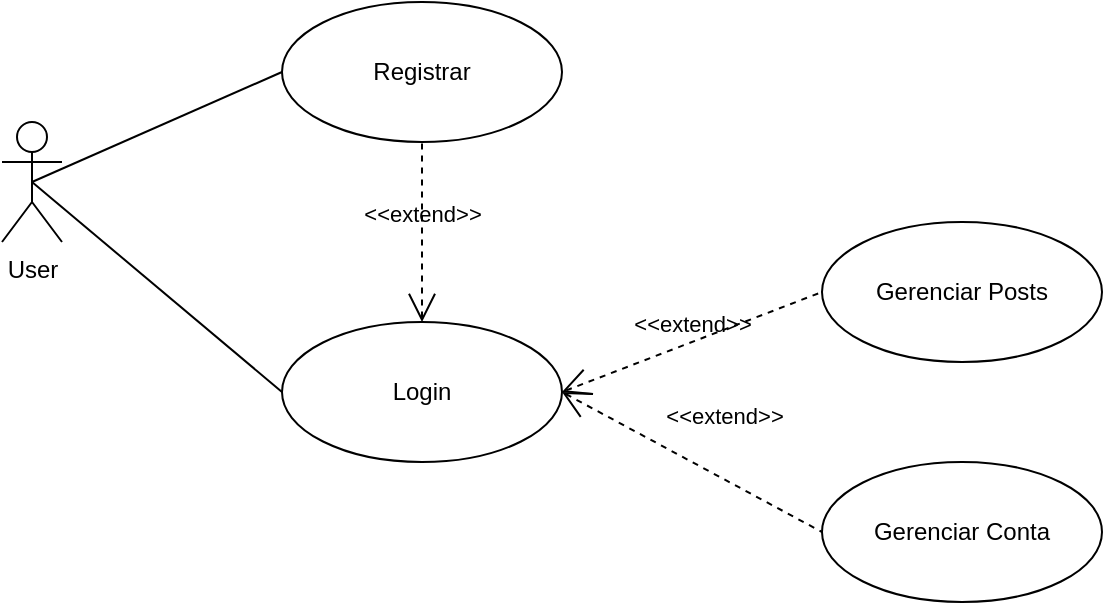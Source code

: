 <mxfile version="26.0.4">
  <diagram name="Página-1" id="XaNIidxgR__sQB3zcJfV">
    <mxGraphModel dx="1434" dy="844" grid="1" gridSize="10" guides="1" tooltips="1" connect="1" arrows="1" fold="1" page="1" pageScale="1" pageWidth="827" pageHeight="1169" math="0" shadow="0">
      <root>
        <mxCell id="0" />
        <mxCell id="1" parent="0" />
        <mxCell id="tWh2oc1oHximUM7eeISg-1" value="User" style="shape=umlActor;verticalLabelPosition=bottom;verticalAlign=top;html=1;outlineConnect=0;" vertex="1" parent="1">
          <mxGeometry x="80" y="320" width="30" height="60" as="geometry" />
        </mxCell>
        <mxCell id="tWh2oc1oHximUM7eeISg-3" value="Registrar" style="ellipse;whiteSpace=wrap;html=1;" vertex="1" parent="1">
          <mxGeometry x="220" y="260" width="140" height="70" as="geometry" />
        </mxCell>
        <mxCell id="tWh2oc1oHximUM7eeISg-6" value="" style="edgeStyle=none;html=1;endArrow=none;verticalAlign=bottom;rounded=0;exitX=0.5;exitY=0.5;exitDx=0;exitDy=0;exitPerimeter=0;entryX=0;entryY=0.5;entryDx=0;entryDy=0;" edge="1" parent="1" source="tWh2oc1oHximUM7eeISg-1" target="tWh2oc1oHximUM7eeISg-3">
          <mxGeometry width="160" relative="1" as="geometry">
            <mxPoint x="120" y="470" as="sourcePoint" />
            <mxPoint x="280" y="470" as="targetPoint" />
          </mxGeometry>
        </mxCell>
        <mxCell id="tWh2oc1oHximUM7eeISg-7" value="Login" style="ellipse;whiteSpace=wrap;html=1;" vertex="1" parent="1">
          <mxGeometry x="220" y="420" width="140" height="70" as="geometry" />
        </mxCell>
        <mxCell id="tWh2oc1oHximUM7eeISg-9" value="" style="edgeStyle=none;html=1;endArrow=none;verticalAlign=bottom;rounded=0;exitX=0.5;exitY=0.5;exitDx=0;exitDy=0;exitPerimeter=0;entryX=0;entryY=0.5;entryDx=0;entryDy=0;" edge="1" parent="1" source="tWh2oc1oHximUM7eeISg-1" target="tWh2oc1oHximUM7eeISg-7">
          <mxGeometry width="160" relative="1" as="geometry">
            <mxPoint x="105" y="360" as="sourcePoint" />
            <mxPoint x="230" y="305" as="targetPoint" />
          </mxGeometry>
        </mxCell>
        <mxCell id="tWh2oc1oHximUM7eeISg-10" value="Gerenciar Posts" style="ellipse;whiteSpace=wrap;html=1;" vertex="1" parent="1">
          <mxGeometry x="490" y="370" width="140" height="70" as="geometry" />
        </mxCell>
        <mxCell id="tWh2oc1oHximUM7eeISg-12" value="&amp;lt;&amp;lt;extend&amp;gt;&amp;gt;" style="edgeStyle=none;html=1;startArrow=open;endArrow=none;startSize=12;verticalAlign=bottom;dashed=1;labelBackgroundColor=none;rounded=0;entryX=0.5;entryY=1;entryDx=0;entryDy=0;exitX=0.5;exitY=0;exitDx=0;exitDy=0;" edge="1" parent="1" source="tWh2oc1oHximUM7eeISg-7" target="tWh2oc1oHximUM7eeISg-3">
          <mxGeometry width="160" relative="1" as="geometry">
            <mxPoint x="230" y="380" as="sourcePoint" />
            <mxPoint x="420" y="370" as="targetPoint" />
          </mxGeometry>
        </mxCell>
        <mxCell id="tWh2oc1oHximUM7eeISg-15" value="&amp;lt;&amp;lt;extend&amp;gt;&amp;gt;" style="edgeStyle=none;html=1;startArrow=open;endArrow=none;startSize=12;verticalAlign=bottom;dashed=1;labelBackgroundColor=none;rounded=0;entryX=0;entryY=0.5;entryDx=0;entryDy=0;exitX=1;exitY=0.5;exitDx=0;exitDy=0;" edge="1" parent="1" source="tWh2oc1oHximUM7eeISg-7" target="tWh2oc1oHximUM7eeISg-10">
          <mxGeometry width="160" relative="1" as="geometry">
            <mxPoint x="300" y="430" as="sourcePoint" />
            <mxPoint x="300" y="340" as="targetPoint" />
          </mxGeometry>
        </mxCell>
        <mxCell id="tWh2oc1oHximUM7eeISg-16" value="Gerenciar Conta" style="ellipse;whiteSpace=wrap;html=1;" vertex="1" parent="1">
          <mxGeometry x="490" y="490" width="140" height="70" as="geometry" />
        </mxCell>
        <mxCell id="tWh2oc1oHximUM7eeISg-17" value="&amp;lt;&amp;lt;extend&amp;gt;&amp;gt;" style="edgeStyle=none;html=1;startArrow=open;endArrow=none;startSize=12;verticalAlign=bottom;dashed=1;labelBackgroundColor=none;rounded=0;entryX=0;entryY=0.5;entryDx=0;entryDy=0;exitX=1;exitY=0.5;exitDx=0;exitDy=0;" edge="1" parent="1" source="tWh2oc1oHximUM7eeISg-7" target="tWh2oc1oHximUM7eeISg-16">
          <mxGeometry x="0.107" y="20" width="160" relative="1" as="geometry">
            <mxPoint x="370" y="465" as="sourcePoint" />
            <mxPoint x="510" y="465" as="targetPoint" />
            <mxPoint as="offset" />
          </mxGeometry>
        </mxCell>
      </root>
    </mxGraphModel>
  </diagram>
</mxfile>
